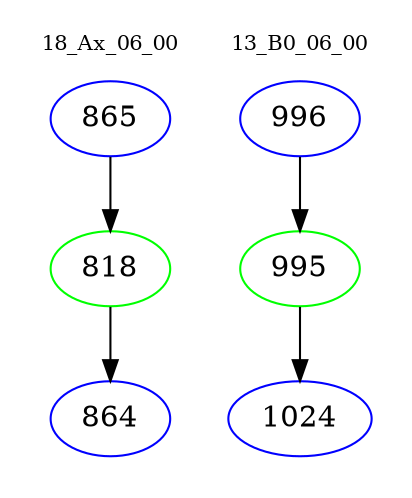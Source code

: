digraph{
subgraph cluster_0 {
color = white
label = "18_Ax_06_00";
fontsize=10;
T0_865 [label="865", color="blue"]
T0_865 -> T0_818 [color="black"]
T0_818 [label="818", color="green"]
T0_818 -> T0_864 [color="black"]
T0_864 [label="864", color="blue"]
}
subgraph cluster_1 {
color = white
label = "13_B0_06_00";
fontsize=10;
T1_996 [label="996", color="blue"]
T1_996 -> T1_995 [color="black"]
T1_995 [label="995", color="green"]
T1_995 -> T1_1024 [color="black"]
T1_1024 [label="1024", color="blue"]
}
}

